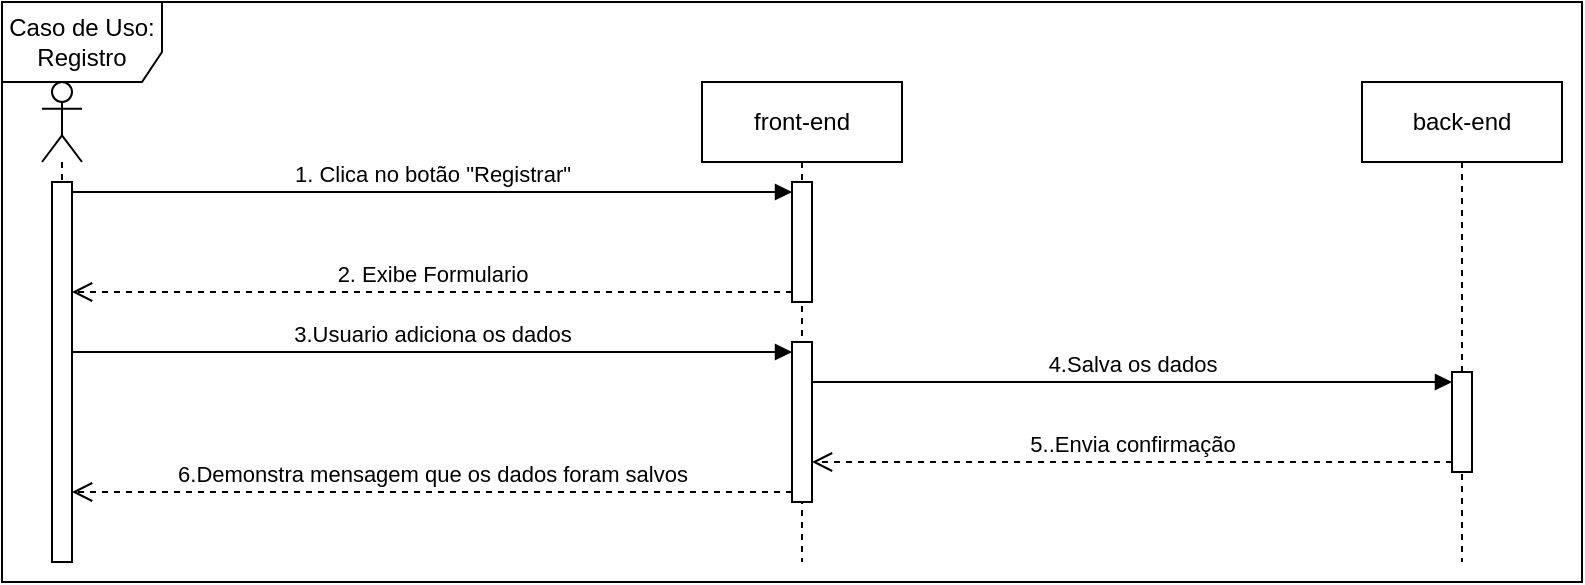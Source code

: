 <mxfile version="28.0.7">
  <diagram name="Página-1" id="iuau86kSVJY19ndc3Cy-">
    <mxGraphModel grid="1" page="1" gridSize="10" guides="1" tooltips="1" connect="1" arrows="1" fold="1" pageScale="1" pageWidth="827" pageHeight="1169" math="0" shadow="0">
      <root>
        <mxCell id="0" />
        <mxCell id="1" parent="0" />
        <mxCell id="cJ4fsP4rdt13uTdLeFmU-1" value="Caso de Uso: Registro" style="shape=umlFrame;whiteSpace=wrap;html=1;pointerEvents=0;width=80;height=40;" vertex="1" parent="1">
          <mxGeometry y="10" width="790" height="290" as="geometry" />
        </mxCell>
        <mxCell id="cJ4fsP4rdt13uTdLeFmU-2" value="" style="shape=umlLifeline;perimeter=lifelinePerimeter;whiteSpace=wrap;html=1;container=1;dropTarget=0;collapsible=0;recursiveResize=0;outlineConnect=0;portConstraint=eastwest;newEdgeStyle={&quot;curved&quot;:0,&quot;rounded&quot;:0};participant=umlActor;" vertex="1" parent="1">
          <mxGeometry x="20" y="50" width="20" height="240" as="geometry" />
        </mxCell>
        <mxCell id="cJ4fsP4rdt13uTdLeFmU-12" value="" style="html=1;points=[[0,0,0,0,5],[0,1,0,0,-5],[1,0,0,0,5],[1,1,0,0,-5]];perimeter=orthogonalPerimeter;outlineConnect=0;targetShapes=umlLifeline;portConstraint=eastwest;newEdgeStyle={&quot;curved&quot;:0,&quot;rounded&quot;:0};" vertex="1" parent="cJ4fsP4rdt13uTdLeFmU-2">
          <mxGeometry x="5" y="50" width="10" height="190" as="geometry" />
        </mxCell>
        <mxCell id="cJ4fsP4rdt13uTdLeFmU-3" value="front-end" style="shape=umlLifeline;perimeter=lifelinePerimeter;whiteSpace=wrap;html=1;container=1;dropTarget=0;collapsible=0;recursiveResize=0;outlineConnect=0;portConstraint=eastwest;newEdgeStyle={&quot;curved&quot;:0,&quot;rounded&quot;:0};" vertex="1" parent="1">
          <mxGeometry x="350" y="50" width="100" height="240" as="geometry" />
        </mxCell>
        <mxCell id="cJ4fsP4rdt13uTdLeFmU-5" value="" style="html=1;points=[[0,0,0,0,5],[0,1,0,0,-5],[1,0,0,0,5],[1,1,0,0,-5]];perimeter=orthogonalPerimeter;outlineConnect=0;targetShapes=umlLifeline;portConstraint=eastwest;newEdgeStyle={&quot;curved&quot;:0,&quot;rounded&quot;:0};" vertex="1" parent="cJ4fsP4rdt13uTdLeFmU-3">
          <mxGeometry x="45" y="130" width="10" height="80" as="geometry" />
        </mxCell>
        <mxCell id="cJ4fsP4rdt13uTdLeFmU-33" value="" style="html=1;points=[[0,0,0,0,5],[0,1,0,0,-5],[1,0,0,0,5],[1,1,0,0,-5]];perimeter=orthogonalPerimeter;outlineConnect=0;targetShapes=umlLifeline;portConstraint=eastwest;newEdgeStyle={&quot;curved&quot;:0,&quot;rounded&quot;:0};" vertex="1" parent="cJ4fsP4rdt13uTdLeFmU-3">
          <mxGeometry x="45" y="50" width="10" height="60" as="geometry" />
        </mxCell>
        <mxCell id="cJ4fsP4rdt13uTdLeFmU-4" value="back-end" style="shape=umlLifeline;perimeter=lifelinePerimeter;whiteSpace=wrap;html=1;container=1;dropTarget=0;collapsible=0;recursiveResize=0;outlineConnect=0;portConstraint=eastwest;newEdgeStyle={&quot;curved&quot;:0,&quot;rounded&quot;:0};" vertex="1" parent="1">
          <mxGeometry x="680" y="50" width="100" height="240" as="geometry" />
        </mxCell>
        <mxCell id="cJ4fsP4rdt13uTdLeFmU-11" value="" style="html=1;points=[[0,0,0,0,5],[0,1,0,0,-5],[1,0,0,0,5],[1,1,0,0,-5]];perimeter=orthogonalPerimeter;outlineConnect=0;targetShapes=umlLifeline;portConstraint=eastwest;newEdgeStyle={&quot;curved&quot;:0,&quot;rounded&quot;:0};" vertex="1" parent="cJ4fsP4rdt13uTdLeFmU-4">
          <mxGeometry x="45" y="145" width="10" height="50" as="geometry" />
        </mxCell>
        <mxCell id="cJ4fsP4rdt13uTdLeFmU-7" value="6.Demonstra mensagem que os dados foram salvos" style="html=1;verticalAlign=bottom;endArrow=open;dashed=1;endSize=8;curved=0;rounded=0;exitX=0;exitY=1;exitDx=0;exitDy=-5;" edge="1" parent="1" source="cJ4fsP4rdt13uTdLeFmU-5" target="cJ4fsP4rdt13uTdLeFmU-12">
          <mxGeometry relative="1" as="geometry">
            <mxPoint x="80" y="215" as="targetPoint" />
            <mxPoint as="offset" />
          </mxGeometry>
        </mxCell>
        <mxCell id="cJ4fsP4rdt13uTdLeFmU-6" value="3.Usuario adiciona os dados" style="html=1;verticalAlign=bottom;endArrow=block;curved=0;rounded=0;entryX=0;entryY=0;entryDx=0;entryDy=5;" edge="1" parent="1" source="cJ4fsP4rdt13uTdLeFmU-12" target="cJ4fsP4rdt13uTdLeFmU-5">
          <mxGeometry relative="1" as="geometry">
            <mxPoint x="40" y="145" as="sourcePoint" />
          </mxGeometry>
        </mxCell>
        <mxCell id="cJ4fsP4rdt13uTdLeFmU-10" value="4.Salva os dados" style="html=1;verticalAlign=bottom;endArrow=block;curved=0;rounded=0;" edge="1" parent="1" source="cJ4fsP4rdt13uTdLeFmU-5" target="cJ4fsP4rdt13uTdLeFmU-11">
          <mxGeometry width="80" relative="1" as="geometry">
            <mxPoint x="170" y="160" as="sourcePoint" />
            <mxPoint x="250" y="160" as="targetPoint" />
            <Array as="points">
              <mxPoint x="450" y="200" />
            </Array>
          </mxGeometry>
        </mxCell>
        <mxCell id="cJ4fsP4rdt13uTdLeFmU-13" value="5..Envia confirmação" style="html=1;verticalAlign=bottom;endArrow=open;dashed=1;endSize=8;curved=0;rounded=0;" edge="1" parent="1">
          <mxGeometry relative="1" as="geometry">
            <mxPoint x="725" y="240" as="sourcePoint" />
            <mxPoint x="405" y="240" as="targetPoint" />
          </mxGeometry>
        </mxCell>
        <mxCell id="cJ4fsP4rdt13uTdLeFmU-35" value="2. Exibe Formulario" style="html=1;verticalAlign=bottom;endArrow=open;dashed=1;endSize=8;curved=0;rounded=0;exitX=0;exitY=1;exitDx=0;exitDy=-5;" edge="1" parent="1" source="cJ4fsP4rdt13uTdLeFmU-33" target="cJ4fsP4rdt13uTdLeFmU-12">
          <mxGeometry relative="1" as="geometry">
            <mxPoint x="325" y="175" as="targetPoint" />
            <Array as="points">
              <mxPoint x="350" y="155" />
            </Array>
          </mxGeometry>
        </mxCell>
        <mxCell id="cJ4fsP4rdt13uTdLeFmU-34" value="1. Clica no botão &quot;Registrar&quot;" style="html=1;verticalAlign=bottom;endArrow=block;curved=0;rounded=0;entryX=0;entryY=0;entryDx=0;entryDy=5;" edge="1" parent="1" source="cJ4fsP4rdt13uTdLeFmU-12" target="cJ4fsP4rdt13uTdLeFmU-33">
          <mxGeometry relative="1" as="geometry">
            <mxPoint x="325" y="105" as="sourcePoint" />
          </mxGeometry>
        </mxCell>
      </root>
    </mxGraphModel>
  </diagram>
</mxfile>
